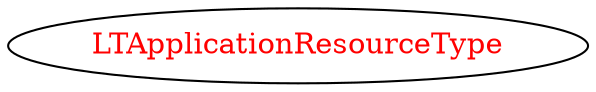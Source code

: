 digraph dependencyGraph {
 concentrate=true;
 ranksep="2.0";
 rankdir="LR"; 
 splines="ortho";
"LTApplicationResourceType" [fontcolor="red"];
}